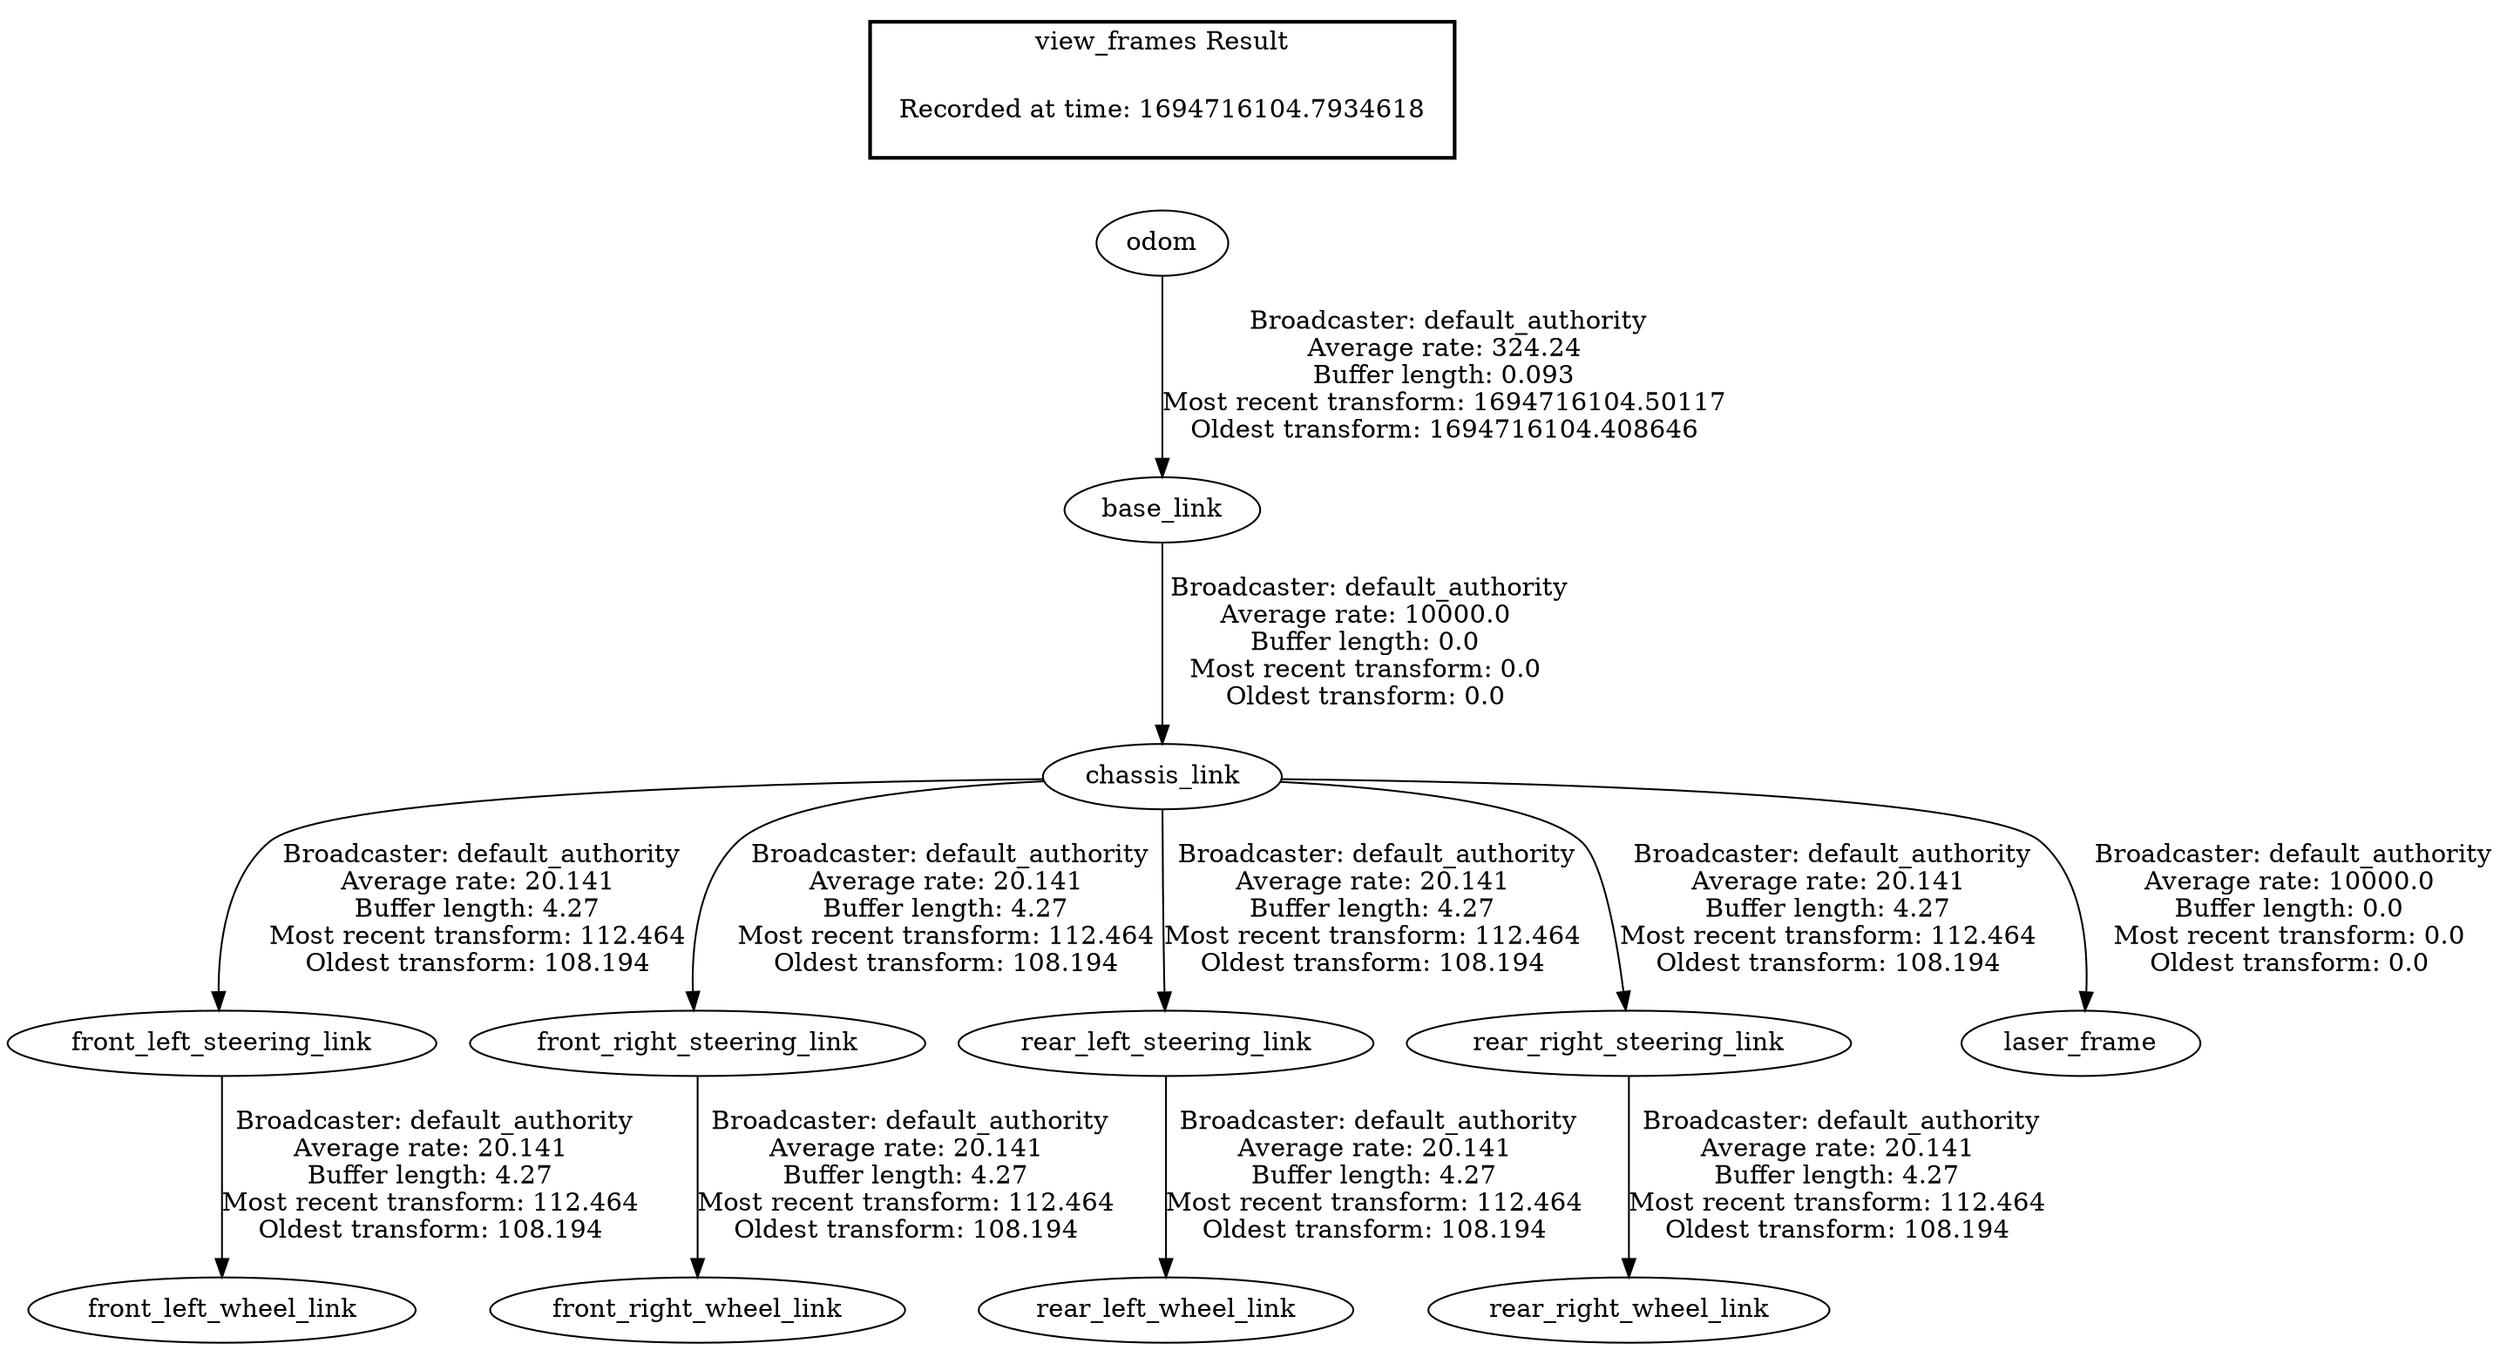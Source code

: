 digraph G {
"chassis_link" -> "front_left_steering_link"[label=" Broadcaster: default_authority\nAverage rate: 20.141\nBuffer length: 4.27\nMost recent transform: 112.464\nOldest transform: 108.194\n"];
"base_link" -> "chassis_link"[label=" Broadcaster: default_authority\nAverage rate: 10000.0\nBuffer length: 0.0\nMost recent transform: 0.0\nOldest transform: 0.0\n"];
"front_left_steering_link" -> "front_left_wheel_link"[label=" Broadcaster: default_authority\nAverage rate: 20.141\nBuffer length: 4.27\nMost recent transform: 112.464\nOldest transform: 108.194\n"];
"chassis_link" -> "front_right_steering_link"[label=" Broadcaster: default_authority\nAverage rate: 20.141\nBuffer length: 4.27\nMost recent transform: 112.464\nOldest transform: 108.194\n"];
"front_right_steering_link" -> "front_right_wheel_link"[label=" Broadcaster: default_authority\nAverage rate: 20.141\nBuffer length: 4.27\nMost recent transform: 112.464\nOldest transform: 108.194\n"];
"chassis_link" -> "rear_left_steering_link"[label=" Broadcaster: default_authority\nAverage rate: 20.141\nBuffer length: 4.27\nMost recent transform: 112.464\nOldest transform: 108.194\n"];
"rear_left_steering_link" -> "rear_left_wheel_link"[label=" Broadcaster: default_authority\nAverage rate: 20.141\nBuffer length: 4.27\nMost recent transform: 112.464\nOldest transform: 108.194\n"];
"chassis_link" -> "rear_right_steering_link"[label=" Broadcaster: default_authority\nAverage rate: 20.141\nBuffer length: 4.27\nMost recent transform: 112.464\nOldest transform: 108.194\n"];
"rear_right_steering_link" -> "rear_right_wheel_link"[label=" Broadcaster: default_authority\nAverage rate: 20.141\nBuffer length: 4.27\nMost recent transform: 112.464\nOldest transform: 108.194\n"];
"odom" -> "base_link"[label=" Broadcaster: default_authority\nAverage rate: 324.24\nBuffer length: 0.093\nMost recent transform: 1694716104.50117\nOldest transform: 1694716104.408646\n"];
"chassis_link" -> "laser_frame"[label=" Broadcaster: default_authority\nAverage rate: 10000.0\nBuffer length: 0.0\nMost recent transform: 0.0\nOldest transform: 0.0\n"];
edge [style=invis];
 subgraph cluster_legend { style=bold; color=black; label ="view_frames Result";
"Recorded at time: 1694716104.7934618"[ shape=plaintext ] ;
}->"odom";
}